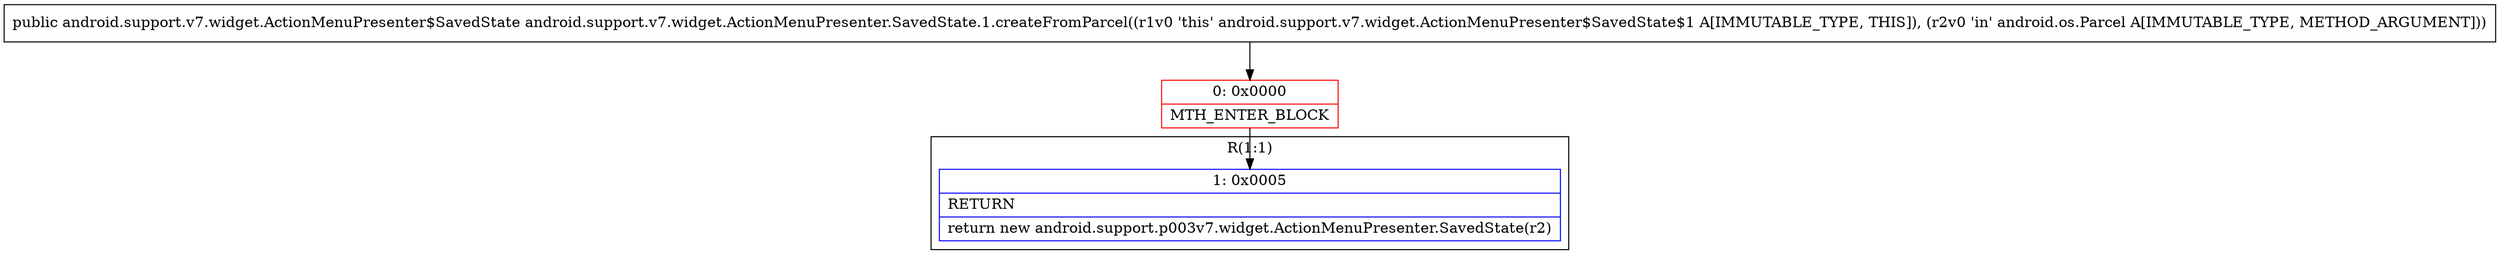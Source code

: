 digraph "CFG forandroid.support.v7.widget.ActionMenuPresenter.SavedState.1.createFromParcel(Landroid\/os\/Parcel;)Landroid\/support\/v7\/widget\/ActionMenuPresenter$SavedState;" {
subgraph cluster_Region_2133503596 {
label = "R(1:1)";
node [shape=record,color=blue];
Node_1 [shape=record,label="{1\:\ 0x0005|RETURN\l|return new android.support.p003v7.widget.ActionMenuPresenter.SavedState(r2)\l}"];
}
Node_0 [shape=record,color=red,label="{0\:\ 0x0000|MTH_ENTER_BLOCK\l}"];
MethodNode[shape=record,label="{public android.support.v7.widget.ActionMenuPresenter$SavedState android.support.v7.widget.ActionMenuPresenter.SavedState.1.createFromParcel((r1v0 'this' android.support.v7.widget.ActionMenuPresenter$SavedState$1 A[IMMUTABLE_TYPE, THIS]), (r2v0 'in' android.os.Parcel A[IMMUTABLE_TYPE, METHOD_ARGUMENT])) }"];
MethodNode -> Node_0;
Node_0 -> Node_1;
}

